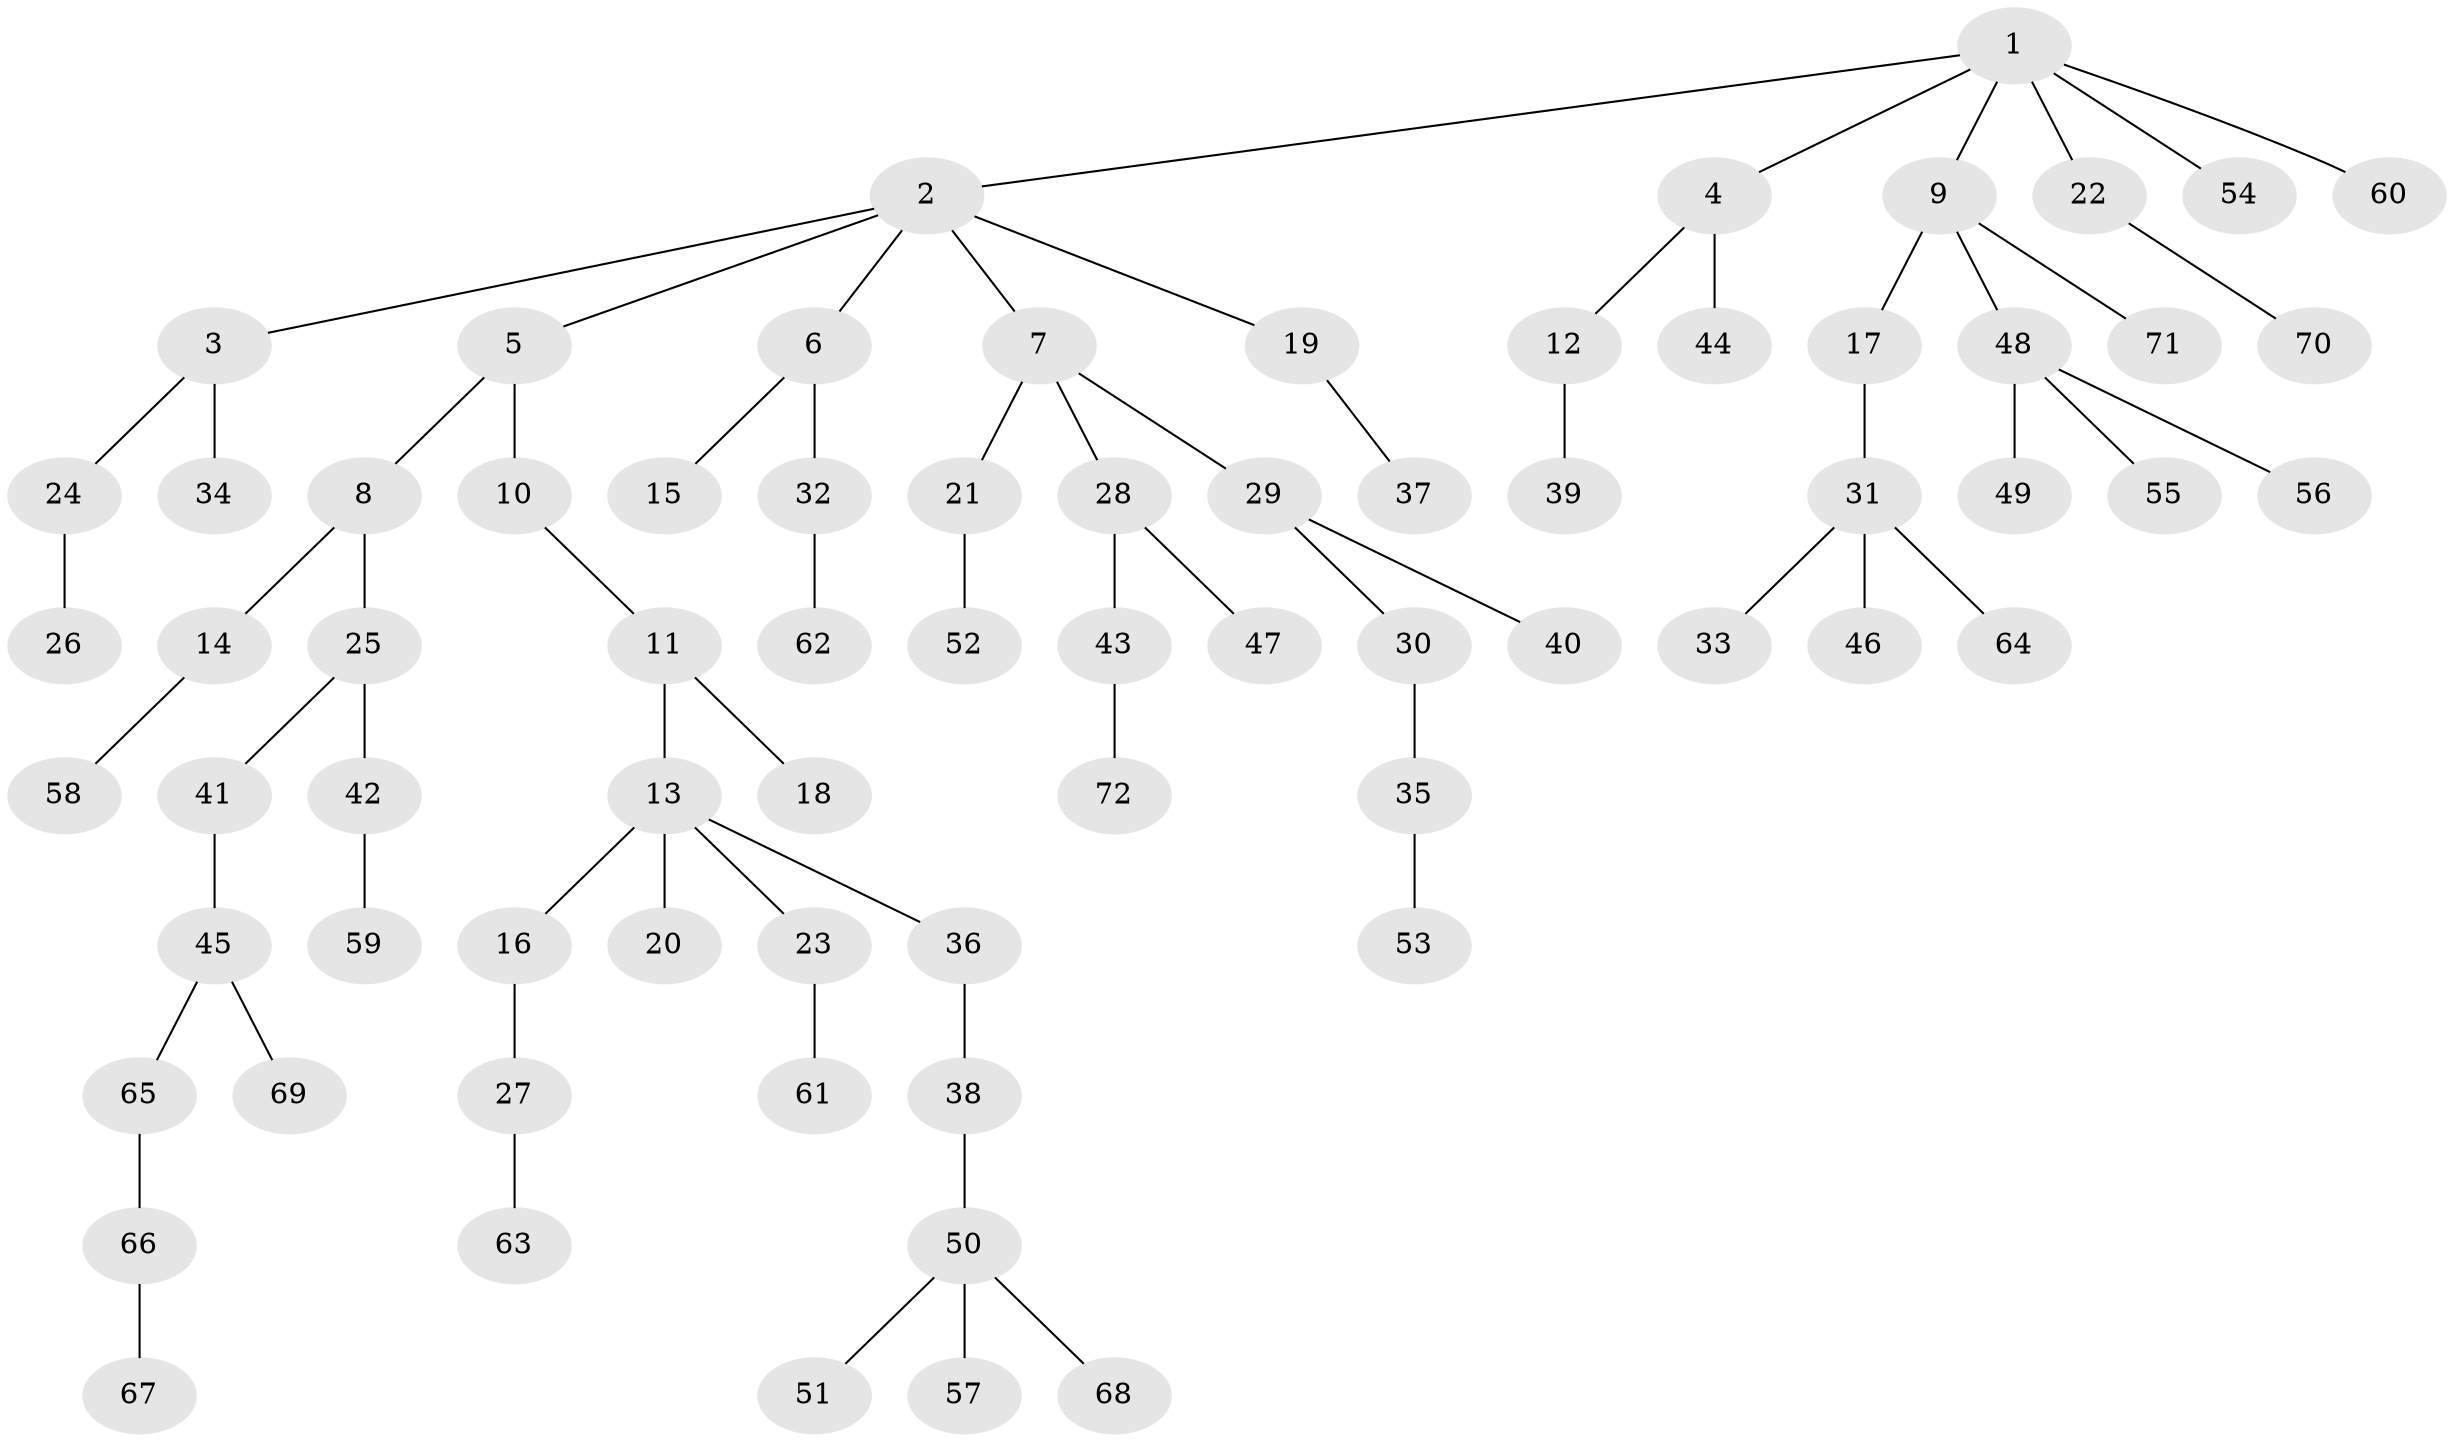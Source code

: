 // Generated by graph-tools (version 1.1) at 2025/26/03/09/25 03:26:29]
// undirected, 72 vertices, 71 edges
graph export_dot {
graph [start="1"]
  node [color=gray90,style=filled];
  1;
  2;
  3;
  4;
  5;
  6;
  7;
  8;
  9;
  10;
  11;
  12;
  13;
  14;
  15;
  16;
  17;
  18;
  19;
  20;
  21;
  22;
  23;
  24;
  25;
  26;
  27;
  28;
  29;
  30;
  31;
  32;
  33;
  34;
  35;
  36;
  37;
  38;
  39;
  40;
  41;
  42;
  43;
  44;
  45;
  46;
  47;
  48;
  49;
  50;
  51;
  52;
  53;
  54;
  55;
  56;
  57;
  58;
  59;
  60;
  61;
  62;
  63;
  64;
  65;
  66;
  67;
  68;
  69;
  70;
  71;
  72;
  1 -- 2;
  1 -- 4;
  1 -- 9;
  1 -- 22;
  1 -- 54;
  1 -- 60;
  2 -- 3;
  2 -- 5;
  2 -- 6;
  2 -- 7;
  2 -- 19;
  3 -- 24;
  3 -- 34;
  4 -- 12;
  4 -- 44;
  5 -- 8;
  5 -- 10;
  6 -- 15;
  6 -- 32;
  7 -- 21;
  7 -- 28;
  7 -- 29;
  8 -- 14;
  8 -- 25;
  9 -- 17;
  9 -- 48;
  9 -- 71;
  10 -- 11;
  11 -- 13;
  11 -- 18;
  12 -- 39;
  13 -- 16;
  13 -- 20;
  13 -- 23;
  13 -- 36;
  14 -- 58;
  16 -- 27;
  17 -- 31;
  19 -- 37;
  21 -- 52;
  22 -- 70;
  23 -- 61;
  24 -- 26;
  25 -- 41;
  25 -- 42;
  27 -- 63;
  28 -- 43;
  28 -- 47;
  29 -- 30;
  29 -- 40;
  30 -- 35;
  31 -- 33;
  31 -- 46;
  31 -- 64;
  32 -- 62;
  35 -- 53;
  36 -- 38;
  38 -- 50;
  41 -- 45;
  42 -- 59;
  43 -- 72;
  45 -- 65;
  45 -- 69;
  48 -- 49;
  48 -- 55;
  48 -- 56;
  50 -- 51;
  50 -- 57;
  50 -- 68;
  65 -- 66;
  66 -- 67;
}
